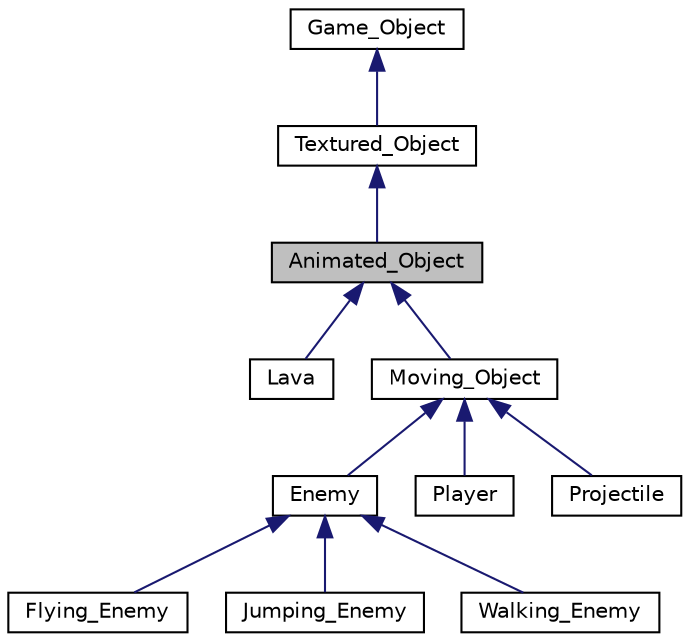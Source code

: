 digraph "Animated_Object"
{
 // LATEX_PDF_SIZE
  edge [fontname="Helvetica",fontsize="10",labelfontname="Helvetica",labelfontsize="10"];
  node [fontname="Helvetica",fontsize="10",shape=record];
  Node1 [label="Animated_Object",height=0.2,width=0.4,color="black", fillcolor="grey75", style="filled", fontcolor="black",tooltip=" "];
  Node2 -> Node1 [dir="back",color="midnightblue",fontsize="10",style="solid"];
  Node2 [label="Textured_Object",height=0.2,width=0.4,color="black", fillcolor="white", style="filled",URL="$classTextured__Object.html",tooltip=" "];
  Node3 -> Node2 [dir="back",color="midnightblue",fontsize="10",style="solid"];
  Node3 [label="Game_Object",height=0.2,width=0.4,color="black", fillcolor="white", style="filled",URL="$classGame__Object.html",tooltip=" "];
  Node1 -> Node4 [dir="back",color="midnightblue",fontsize="10",style="solid"];
  Node4 [label="Lava",height=0.2,width=0.4,color="black", fillcolor="white", style="filled",URL="$classLava.html",tooltip=" "];
  Node1 -> Node5 [dir="back",color="midnightblue",fontsize="10",style="solid"];
  Node5 [label="Moving_Object",height=0.2,width=0.4,color="black", fillcolor="white", style="filled",URL="$classMoving__Object.html",tooltip=" "];
  Node5 -> Node6 [dir="back",color="midnightblue",fontsize="10",style="solid"];
  Node6 [label="Enemy",height=0.2,width=0.4,color="black", fillcolor="white", style="filled",URL="$classEnemy.html",tooltip=" "];
  Node6 -> Node7 [dir="back",color="midnightblue",fontsize="10",style="solid"];
  Node7 [label="Flying_Enemy",height=0.2,width=0.4,color="black", fillcolor="white", style="filled",URL="$classFlying__Enemy.html",tooltip=" "];
  Node6 -> Node8 [dir="back",color="midnightblue",fontsize="10",style="solid"];
  Node8 [label="Jumping_Enemy",height=0.2,width=0.4,color="black", fillcolor="white", style="filled",URL="$classJumping__Enemy.html",tooltip=" "];
  Node6 -> Node9 [dir="back",color="midnightblue",fontsize="10",style="solid"];
  Node9 [label="Walking_Enemy",height=0.2,width=0.4,color="black", fillcolor="white", style="filled",URL="$classWalking__Enemy.html",tooltip=" "];
  Node5 -> Node10 [dir="back",color="midnightblue",fontsize="10",style="solid"];
  Node10 [label="Player",height=0.2,width=0.4,color="black", fillcolor="white", style="filled",URL="$classPlayer.html",tooltip=" "];
  Node5 -> Node11 [dir="back",color="midnightblue",fontsize="10",style="solid"];
  Node11 [label="Projectile",height=0.2,width=0.4,color="black", fillcolor="white", style="filled",URL="$classProjectile.html",tooltip=" "];
}
